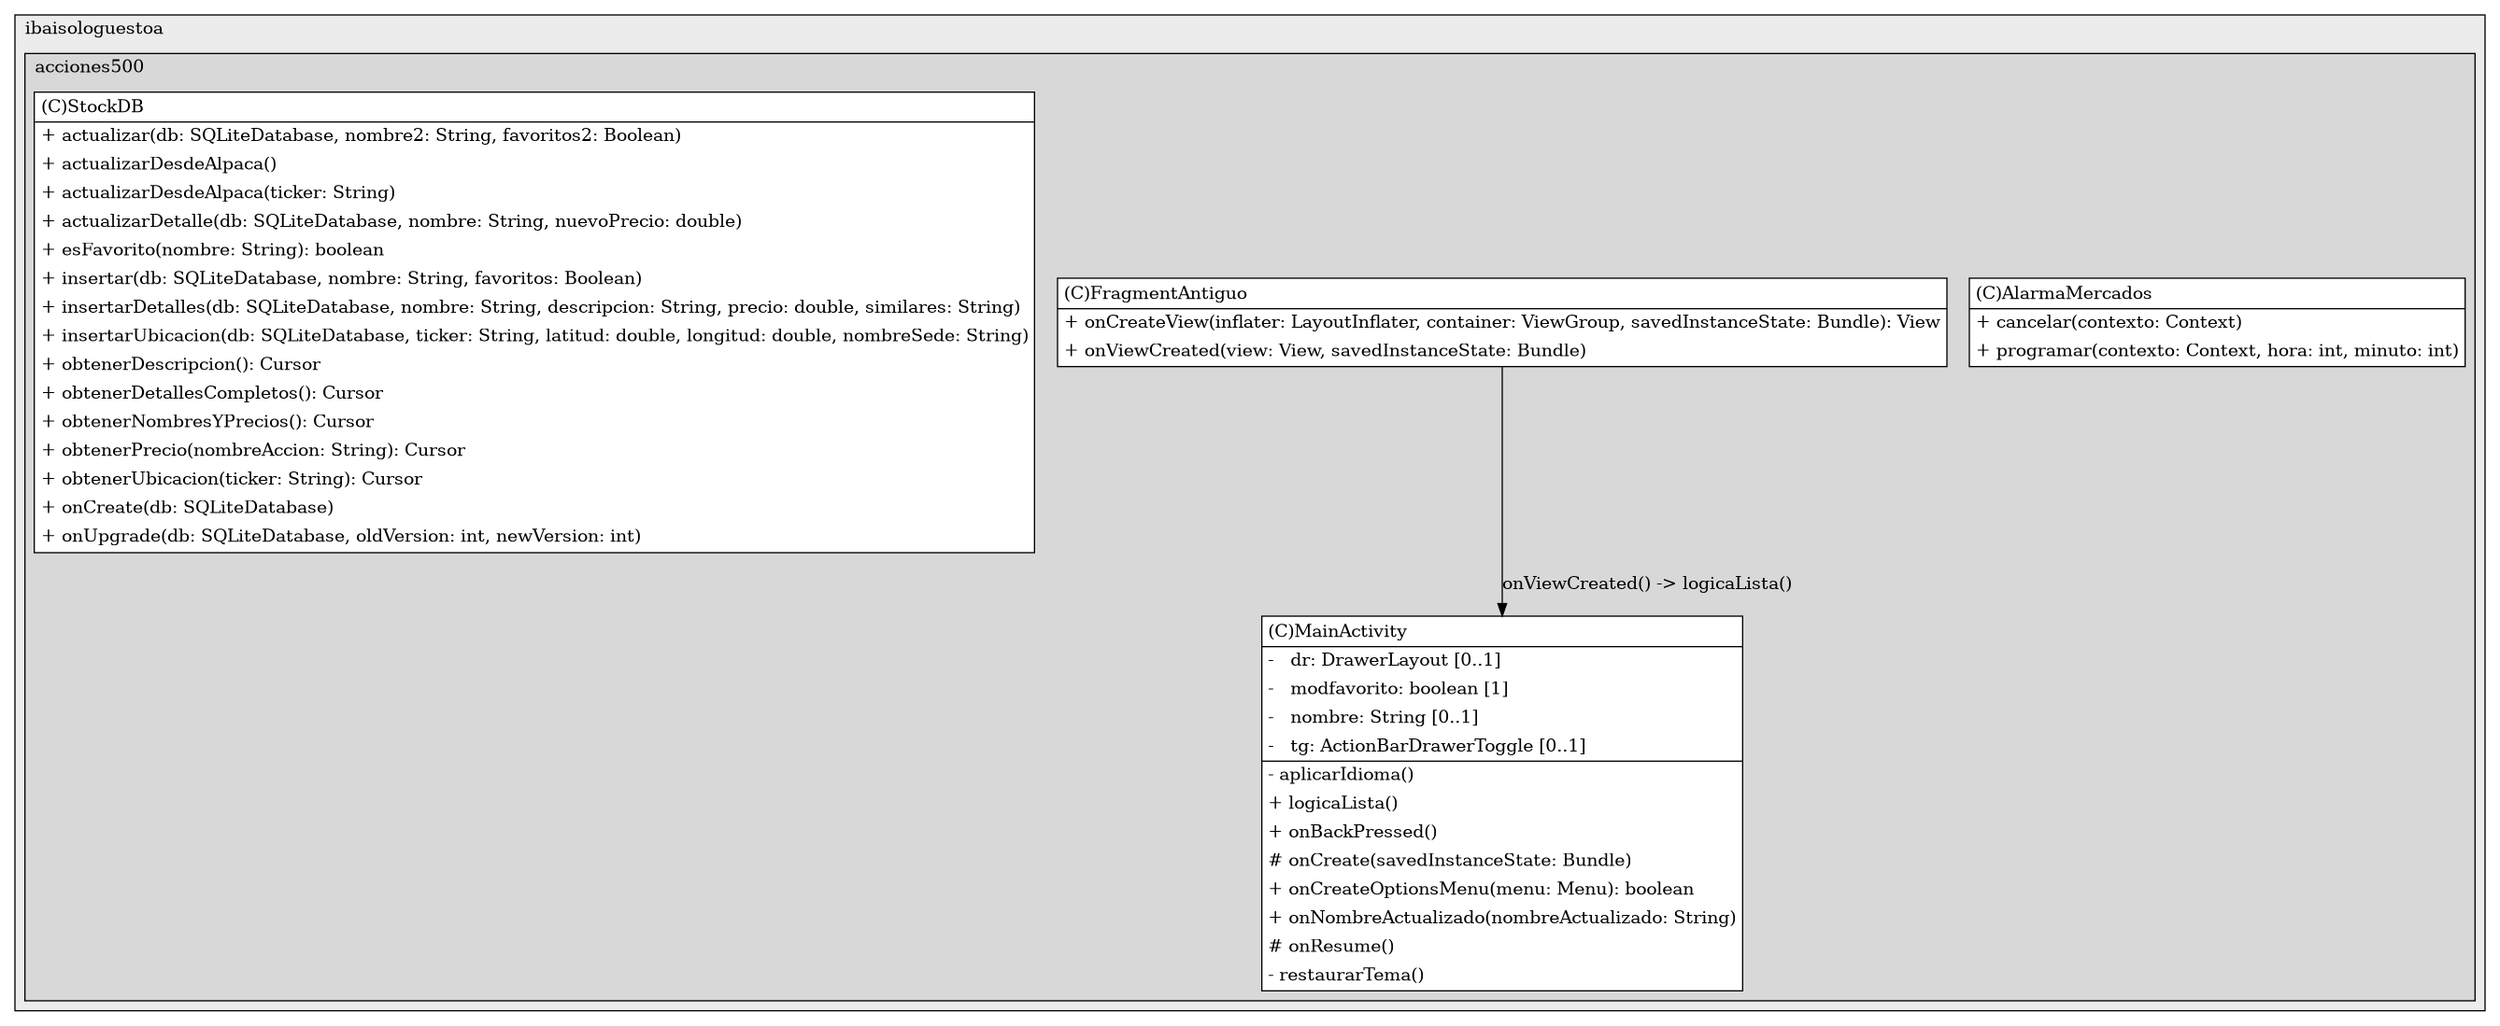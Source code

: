 @startuml

/' diagram meta data start
config=StructureConfiguration;
{
  "projectClassification": {
    "searchMode": "OpenProject", // OpenProject, AllProjects
    "includedProjects": "",
    "pathEndKeywords": "*.impl",
    "isClientPath": "",
    "isClientName": "",
    "isTestPath": "",
    "isTestName": "",
    "isMappingPath": "",
    "isMappingName": "",
    "isDataAccessPath": "",
    "isDataAccessName": "",
    "isDataStructurePath": "",
    "isDataStructureName": "",
    "isInterfaceStructuresPath": "",
    "isInterfaceStructuresName": "",
    "isEntryPointPath": "",
    "isEntryPointName": "",
    "treatFinalFieldsAsMandatory": false
  },
  "graphRestriction": {
    "classPackageExcludeFilter": "",
    "classPackageIncludeFilter": "",
    "classNameExcludeFilter": "",
    "classNameIncludeFilter": "",
    "methodNameExcludeFilter": "",
    "methodNameIncludeFilter": "",
    "removeByInheritance": "", // inheritance/annotation based filtering is done in a second step
    "removeByAnnotation": "",
    "removeByClassPackage": "", // cleanup the graph after inheritance/annotation based filtering is done
    "removeByClassName": "",
    "cutMappings": false,
    "cutEnum": true,
    "cutTests": true,
    "cutClient": true,
    "cutDataAccess": false,
    "cutInterfaceStructures": false,
    "cutDataStructures": false,
    "cutGetterAndSetter": true,
    "cutConstructors": true
  },
  "graphTraversal": {
    "forwardDepth": 6,
    "backwardDepth": 6,
    "classPackageExcludeFilter": "",
    "classPackageIncludeFilter": "",
    "classNameExcludeFilter": "",
    "classNameIncludeFilter": "",
    "methodNameExcludeFilter": "",
    "methodNameIncludeFilter": "",
    "hideMappings": false,
    "hideDataStructures": false,
    "hidePrivateMethods": true,
    "hideInterfaceCalls": true, // indirection: implementation -> interface (is hidden) -> implementation
    "onlyShowApplicationEntryPoints": false, // root node is included
    "useMethodCallsForStructureDiagram": "ForwardOnly" // ForwardOnly, BothDirections, No
  },
  "details": {
    "aggregation": "GroupByClass", // ByClass, GroupByClass, None
    "showClassGenericTypes": true,
    "showMethods": true,
    "showMethodParameterNames": true,
    "showMethodParameterTypes": true,
    "showMethodReturnType": true,
    "showPackageLevels": 2,
    "showDetailedClassStructure": true
  },
  "rootClass": "com.ibaisologuestoa.acciones500.FragmentAntiguo",
  "extensionCallbackMethod": "" // qualified.class.name#methodName - signature: public static String method(String)
}
diagram meta data end '/



digraph g {
    rankdir="TB"
    splines=polyline
    

'nodes 
subgraph cluster_1435227722 { 
   	label=ibaisologuestoa
	labeljust=l
	fillcolor="#ececec"
	style=filled
   
   subgraph cluster_1099670436 { 
   	label=acciones500
	labeljust=l
	fillcolor="#d8d8d8"
	style=filled
   
   AlarmaMercados68430481[
	label=<<TABLE BORDER="1" CELLBORDER="0" CELLPADDING="4" CELLSPACING="0">
<TR><TD ALIGN="LEFT" >(C)AlarmaMercados</TD></TR>
<HR/>
<TR><TD ALIGN="LEFT" >+ cancelar(contexto: Context)</TD></TR>
<TR><TD ALIGN="LEFT" >+ programar(contexto: Context, hora: int, minuto: int)</TD></TR>
</TABLE>>
	style=filled
	margin=0
	shape=plaintext
	fillcolor="#FFFFFF"
];

FragmentAntiguo68430481[
	label=<<TABLE BORDER="1" CELLBORDER="0" CELLPADDING="4" CELLSPACING="0">
<TR><TD ALIGN="LEFT" >(C)FragmentAntiguo</TD></TR>
<HR/>
<TR><TD ALIGN="LEFT" >+ onCreateView(inflater: LayoutInflater, container: ViewGroup, savedInstanceState: Bundle): View</TD></TR>
<TR><TD ALIGN="LEFT" >+ onViewCreated(view: View, savedInstanceState: Bundle)</TD></TR>
</TABLE>>
	style=filled
	margin=0
	shape=plaintext
	fillcolor="#FFFFFF"
];

MainActivity68430481[
	label=<<TABLE BORDER="1" CELLBORDER="0" CELLPADDING="4" CELLSPACING="0">
<TR><TD ALIGN="LEFT" >(C)MainActivity</TD></TR>
<HR/>
<TR><TD ALIGN="LEFT" >-   dr: DrawerLayout [0..1]</TD></TR>
<TR><TD ALIGN="LEFT" >-   modfavorito: boolean [1]</TD></TR>
<TR><TD ALIGN="LEFT" >-   nombre: String [0..1]</TD></TR>
<TR><TD ALIGN="LEFT" >-   tg: ActionBarDrawerToggle [0..1]</TD></TR>
<HR/>
<TR><TD ALIGN="LEFT" >- aplicarIdioma()</TD></TR>
<TR><TD ALIGN="LEFT" >+ logicaLista()</TD></TR>
<TR><TD ALIGN="LEFT" >+ onBackPressed()</TD></TR>
<TR><TD ALIGN="LEFT" ># onCreate(savedInstanceState: Bundle)</TD></TR>
<TR><TD ALIGN="LEFT" >+ onCreateOptionsMenu(menu: Menu): boolean</TD></TR>
<TR><TD ALIGN="LEFT" >+ onNombreActualizado(nombreActualizado: String)</TD></TR>
<TR><TD ALIGN="LEFT" ># onResume()</TD></TR>
<TR><TD ALIGN="LEFT" >- restaurarTema()</TD></TR>
</TABLE>>
	style=filled
	margin=0
	shape=plaintext
	fillcolor="#FFFFFF"
];

StockDB68430481[
	label=<<TABLE BORDER="1" CELLBORDER="0" CELLPADDING="4" CELLSPACING="0">
<TR><TD ALIGN="LEFT" >(C)StockDB</TD></TR>
<HR/>
<TR><TD ALIGN="LEFT" >+ actualizar(db: SQLiteDatabase, nombre2: String, favoritos2: Boolean)</TD></TR>
<TR><TD ALIGN="LEFT" >+ actualizarDesdeAlpaca()</TD></TR>
<TR><TD ALIGN="LEFT" >+ actualizarDesdeAlpaca(ticker: String)</TD></TR>
<TR><TD ALIGN="LEFT" >+ actualizarDetalle(db: SQLiteDatabase, nombre: String, nuevoPrecio: double)</TD></TR>
<TR><TD ALIGN="LEFT" >+ esFavorito(nombre: String): boolean</TD></TR>
<TR><TD ALIGN="LEFT" >+ insertar(db: SQLiteDatabase, nombre: String, favoritos: Boolean)</TD></TR>
<TR><TD ALIGN="LEFT" >+ insertarDetalles(db: SQLiteDatabase, nombre: String, descripcion: String, precio: double, similares: String)</TD></TR>
<TR><TD ALIGN="LEFT" >+ insertarUbicacion(db: SQLiteDatabase, ticker: String, latitud: double, longitud: double, nombreSede: String)</TD></TR>
<TR><TD ALIGN="LEFT" >+ obtenerDescripcion(): Cursor</TD></TR>
<TR><TD ALIGN="LEFT" >+ obtenerDetallesCompletos(): Cursor</TD></TR>
<TR><TD ALIGN="LEFT" >+ obtenerNombresYPrecios(): Cursor</TD></TR>
<TR><TD ALIGN="LEFT" >+ obtenerPrecio(nombreAccion: String): Cursor</TD></TR>
<TR><TD ALIGN="LEFT" >+ obtenerUbicacion(ticker: String): Cursor</TD></TR>
<TR><TD ALIGN="LEFT" >+ onCreate(db: SQLiteDatabase)</TD></TR>
<TR><TD ALIGN="LEFT" >+ onUpgrade(db: SQLiteDatabase, oldVersion: int, newVersion: int)</TD></TR>
</TABLE>>
	style=filled
	margin=0
	shape=plaintext
	fillcolor="#FFFFFF"
];
} 
} 

'edges    
FragmentAntiguo68430481 -> MainActivity68430481[label="onViewCreated() -> logicaLista()"];
    
}
@enduml
